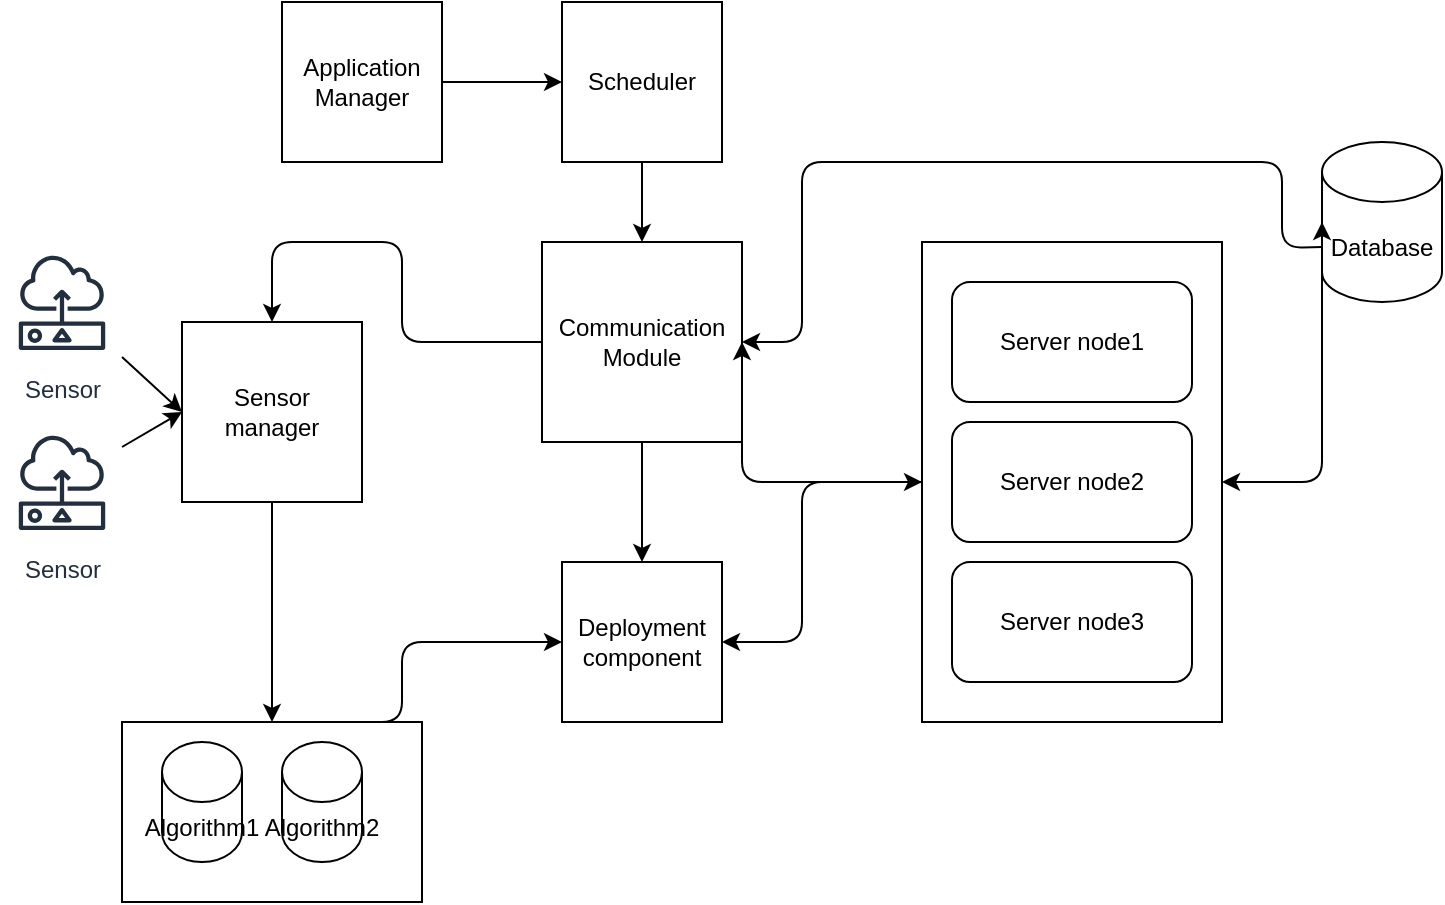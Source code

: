 <mxfile version="14.4.2" type="github">
  <diagram id="hn5rt3m-BdDe70ZbuSL1" name="Page-1">
    <mxGraphModel dx="1186" dy="572" grid="1" gridSize="10" guides="1" tooltips="1" connect="1" arrows="1" fold="1" page="1" pageScale="1" pageWidth="850" pageHeight="1100" math="0" shadow="0">
      <root>
        <mxCell id="0" />
        <mxCell id="1" parent="0" />
        <mxCell id="WnVtynxmt4UeH58tmUJv-1" value="Application Manager" style="whiteSpace=wrap;html=1;aspect=fixed;" vertex="1" parent="1">
          <mxGeometry x="180" y="80" width="80" height="80" as="geometry" />
        </mxCell>
        <mxCell id="WnVtynxmt4UeH58tmUJv-2" value="Scheduler" style="whiteSpace=wrap;html=1;aspect=fixed;" vertex="1" parent="1">
          <mxGeometry x="320" y="80" width="80" height="80" as="geometry" />
        </mxCell>
        <mxCell id="WnVtynxmt4UeH58tmUJv-3" value="Communication Module" style="whiteSpace=wrap;html=1;aspect=fixed;" vertex="1" parent="1">
          <mxGeometry x="310" y="200" width="100" height="100" as="geometry" />
        </mxCell>
        <mxCell id="WnVtynxmt4UeH58tmUJv-4" value="Deployment component" style="whiteSpace=wrap;html=1;aspect=fixed;" vertex="1" parent="1">
          <mxGeometry x="320" y="360" width="80" height="80" as="geometry" />
        </mxCell>
        <mxCell id="WnVtynxmt4UeH58tmUJv-5" value="" style="endArrow=classic;html=1;exitX=1;exitY=0.5;exitDx=0;exitDy=0;entryX=0;entryY=0.5;entryDx=0;entryDy=0;" edge="1" parent="1" source="WnVtynxmt4UeH58tmUJv-1" target="WnVtynxmt4UeH58tmUJv-2">
          <mxGeometry width="50" height="50" relative="1" as="geometry">
            <mxPoint x="400" y="330" as="sourcePoint" />
            <mxPoint x="450" y="280" as="targetPoint" />
          </mxGeometry>
        </mxCell>
        <mxCell id="WnVtynxmt4UeH58tmUJv-6" value="" style="endArrow=classic;html=1;exitX=0.5;exitY=1;exitDx=0;exitDy=0;entryX=0.5;entryY=0;entryDx=0;entryDy=0;" edge="1" parent="1" source="WnVtynxmt4UeH58tmUJv-2" target="WnVtynxmt4UeH58tmUJv-3">
          <mxGeometry width="50" height="50" relative="1" as="geometry">
            <mxPoint x="400" y="330" as="sourcePoint" />
            <mxPoint x="450" y="280" as="targetPoint" />
          </mxGeometry>
        </mxCell>
        <mxCell id="WnVtynxmt4UeH58tmUJv-7" value="" style="endArrow=classic;html=1;exitX=0.5;exitY=1;exitDx=0;exitDy=0;entryX=0.5;entryY=0;entryDx=0;entryDy=0;" edge="1" parent="1" source="WnVtynxmt4UeH58tmUJv-3" target="WnVtynxmt4UeH58tmUJv-4">
          <mxGeometry width="50" height="50" relative="1" as="geometry">
            <mxPoint x="400" y="330" as="sourcePoint" />
            <mxPoint x="450" y="280" as="targetPoint" />
          </mxGeometry>
        </mxCell>
        <mxCell id="WnVtynxmt4UeH58tmUJv-8" value="Sensor" style="outlineConnect=0;fontColor=#232F3E;gradientColor=none;strokeColor=#232F3E;fillColor=#ffffff;dashed=0;verticalLabelPosition=bottom;verticalAlign=top;align=center;html=1;fontSize=12;fontStyle=0;aspect=fixed;shape=mxgraph.aws4.resourceIcon;resIcon=mxgraph.aws4.sensor;" vertex="1" parent="1">
          <mxGeometry x="40" y="200" width="60" height="60" as="geometry" />
        </mxCell>
        <mxCell id="WnVtynxmt4UeH58tmUJv-9" value="Sensor" style="outlineConnect=0;fontColor=#232F3E;gradientColor=none;strokeColor=#232F3E;fillColor=#ffffff;dashed=0;verticalLabelPosition=bottom;verticalAlign=top;align=center;html=1;fontSize=12;fontStyle=0;aspect=fixed;shape=mxgraph.aws4.resourceIcon;resIcon=mxgraph.aws4.sensor;" vertex="1" parent="1">
          <mxGeometry x="40" y="290" width="60" height="60" as="geometry" />
        </mxCell>
        <mxCell id="WnVtynxmt4UeH58tmUJv-10" value="Sensor manager" style="whiteSpace=wrap;html=1;aspect=fixed;" vertex="1" parent="1">
          <mxGeometry x="130" y="240" width="90" height="90" as="geometry" />
        </mxCell>
        <mxCell id="WnVtynxmt4UeH58tmUJv-13" value="" style="rounded=0;whiteSpace=wrap;html=1;" vertex="1" parent="1">
          <mxGeometry x="100" y="440" width="150" height="90" as="geometry" />
        </mxCell>
        <mxCell id="WnVtynxmt4UeH58tmUJv-14" value="Algorithm1" style="shape=cylinder3;whiteSpace=wrap;html=1;boundedLbl=1;backgroundOutline=1;size=15;" vertex="1" parent="1">
          <mxGeometry x="120" y="450" width="40" height="60" as="geometry" />
        </mxCell>
        <mxCell id="WnVtynxmt4UeH58tmUJv-15" value="Algorithm2" style="shape=cylinder3;whiteSpace=wrap;html=1;boundedLbl=1;backgroundOutline=1;size=15;" vertex="1" parent="1">
          <mxGeometry x="180" y="450" width="40" height="60" as="geometry" />
        </mxCell>
        <mxCell id="WnVtynxmt4UeH58tmUJv-16" value="" style="endArrow=classic;html=1;entryX=0;entryY=0.5;entryDx=0;entryDy=0;" edge="1" parent="1" source="WnVtynxmt4UeH58tmUJv-8" target="WnVtynxmt4UeH58tmUJv-10">
          <mxGeometry width="50" height="50" relative="1" as="geometry">
            <mxPoint x="400" y="330" as="sourcePoint" />
            <mxPoint x="450" y="280" as="targetPoint" />
          </mxGeometry>
        </mxCell>
        <mxCell id="WnVtynxmt4UeH58tmUJv-17" value="" style="endArrow=classic;html=1;entryX=0;entryY=0.5;entryDx=0;entryDy=0;" edge="1" parent="1" source="WnVtynxmt4UeH58tmUJv-9" target="WnVtynxmt4UeH58tmUJv-10">
          <mxGeometry width="50" height="50" relative="1" as="geometry">
            <mxPoint x="400" y="330" as="sourcePoint" />
            <mxPoint x="450" y="280" as="targetPoint" />
          </mxGeometry>
        </mxCell>
        <mxCell id="WnVtynxmt4UeH58tmUJv-18" value="" style="endArrow=classic;html=1;exitX=0.5;exitY=1;exitDx=0;exitDy=0;" edge="1" parent="1" source="WnVtynxmt4UeH58tmUJv-10" target="WnVtynxmt4UeH58tmUJv-13">
          <mxGeometry width="50" height="50" relative="1" as="geometry">
            <mxPoint x="400" y="330" as="sourcePoint" />
            <mxPoint x="450" y="280" as="targetPoint" />
          </mxGeometry>
        </mxCell>
        <mxCell id="WnVtynxmt4UeH58tmUJv-19" value="" style="endArrow=classic;html=1;exitX=0.5;exitY=0;exitDx=0;exitDy=0;entryX=0;entryY=0.5;entryDx=0;entryDy=0;" edge="1" parent="1" source="WnVtynxmt4UeH58tmUJv-13" target="WnVtynxmt4UeH58tmUJv-4">
          <mxGeometry width="50" height="50" relative="1" as="geometry">
            <mxPoint x="400" y="330" as="sourcePoint" />
            <mxPoint x="450" y="280" as="targetPoint" />
            <Array as="points">
              <mxPoint x="240" y="440" />
              <mxPoint x="240" y="400" />
            </Array>
          </mxGeometry>
        </mxCell>
        <mxCell id="WnVtynxmt4UeH58tmUJv-20" value="" style="endArrow=classic;html=1;exitX=0;exitY=0.5;exitDx=0;exitDy=0;entryX=0.5;entryY=0;entryDx=0;entryDy=0;" edge="1" parent="1" source="WnVtynxmt4UeH58tmUJv-3" target="WnVtynxmt4UeH58tmUJv-10">
          <mxGeometry width="50" height="50" relative="1" as="geometry">
            <mxPoint x="400" y="330" as="sourcePoint" />
            <mxPoint x="240" y="200" as="targetPoint" />
            <Array as="points">
              <mxPoint x="240" y="250" />
              <mxPoint x="240" y="200" />
              <mxPoint x="175" y="200" />
            </Array>
          </mxGeometry>
        </mxCell>
        <mxCell id="WnVtynxmt4UeH58tmUJv-22" value="" style="rounded=0;whiteSpace=wrap;html=1;" vertex="1" parent="1">
          <mxGeometry x="500" y="200" width="150" height="240" as="geometry" />
        </mxCell>
        <mxCell id="WnVtynxmt4UeH58tmUJv-23" value="Server node1" style="rounded=1;whiteSpace=wrap;html=1;" vertex="1" parent="1">
          <mxGeometry x="515" y="220" width="120" height="60" as="geometry" />
        </mxCell>
        <mxCell id="WnVtynxmt4UeH58tmUJv-24" value="Server node2" style="rounded=1;whiteSpace=wrap;html=1;" vertex="1" parent="1">
          <mxGeometry x="515" y="290" width="120" height="60" as="geometry" />
        </mxCell>
        <mxCell id="WnVtynxmt4UeH58tmUJv-25" value="Server node3" style="rounded=1;whiteSpace=wrap;html=1;" vertex="1" parent="1">
          <mxGeometry x="515" y="360" width="120" height="60" as="geometry" />
        </mxCell>
        <mxCell id="WnVtynxmt4UeH58tmUJv-26" value="" style="endArrow=classic;startArrow=classic;html=1;exitX=1;exitY=0.5;exitDx=0;exitDy=0;entryX=0;entryY=0.5;entryDx=0;entryDy=0;" edge="1" parent="1" source="WnVtynxmt4UeH58tmUJv-4" target="WnVtynxmt4UeH58tmUJv-22">
          <mxGeometry width="50" height="50" relative="1" as="geometry">
            <mxPoint x="400" y="330" as="sourcePoint" />
            <mxPoint x="450" y="280" as="targetPoint" />
            <Array as="points">
              <mxPoint x="440" y="400" />
              <mxPoint x="440" y="320" />
            </Array>
          </mxGeometry>
        </mxCell>
        <mxCell id="WnVtynxmt4UeH58tmUJv-27" value="Database" style="shape=cylinder3;whiteSpace=wrap;html=1;boundedLbl=1;backgroundOutline=1;size=15;" vertex="1" parent="1">
          <mxGeometry x="700" y="150" width="60" height="80" as="geometry" />
        </mxCell>
        <mxCell id="WnVtynxmt4UeH58tmUJv-28" value="" style="endArrow=classic;startArrow=classic;html=1;exitX=1;exitY=0.5;exitDx=0;exitDy=0;entryX=0;entryY=0.5;entryDx=0;entryDy=0;entryPerimeter=0;" edge="1" parent="1" source="WnVtynxmt4UeH58tmUJv-22" target="WnVtynxmt4UeH58tmUJv-27">
          <mxGeometry width="50" height="50" relative="1" as="geometry">
            <mxPoint x="400" y="330" as="sourcePoint" />
            <mxPoint x="450" y="280" as="targetPoint" />
            <Array as="points">
              <mxPoint x="700" y="320" />
            </Array>
          </mxGeometry>
        </mxCell>
        <mxCell id="WnVtynxmt4UeH58tmUJv-29" value="" style="endArrow=classic;html=1;exitX=0;exitY=0.5;exitDx=0;exitDy=0;entryX=1;entryY=0.5;entryDx=0;entryDy=0;" edge="1" parent="1" source="WnVtynxmt4UeH58tmUJv-22" target="WnVtynxmt4UeH58tmUJv-3">
          <mxGeometry width="50" height="50" relative="1" as="geometry">
            <mxPoint x="400" y="330" as="sourcePoint" />
            <mxPoint x="450" y="280" as="targetPoint" />
            <Array as="points">
              <mxPoint x="410" y="320" />
            </Array>
          </mxGeometry>
        </mxCell>
        <mxCell id="WnVtynxmt4UeH58tmUJv-30" value="" style="endArrow=classic;html=1;exitX=0;exitY=0;exitDx=0;exitDy=52.5;exitPerimeter=0;entryX=1;entryY=0.5;entryDx=0;entryDy=0;" edge="1" parent="1" source="WnVtynxmt4UeH58tmUJv-27" target="WnVtynxmt4UeH58tmUJv-3">
          <mxGeometry width="50" height="50" relative="1" as="geometry">
            <mxPoint x="400" y="330" as="sourcePoint" />
            <mxPoint x="450" y="280" as="targetPoint" />
            <Array as="points">
              <mxPoint x="680" y="203" />
              <mxPoint x="680" y="160" />
              <mxPoint x="440" y="160" />
              <mxPoint x="440" y="250" />
            </Array>
          </mxGeometry>
        </mxCell>
      </root>
    </mxGraphModel>
  </diagram>
</mxfile>
